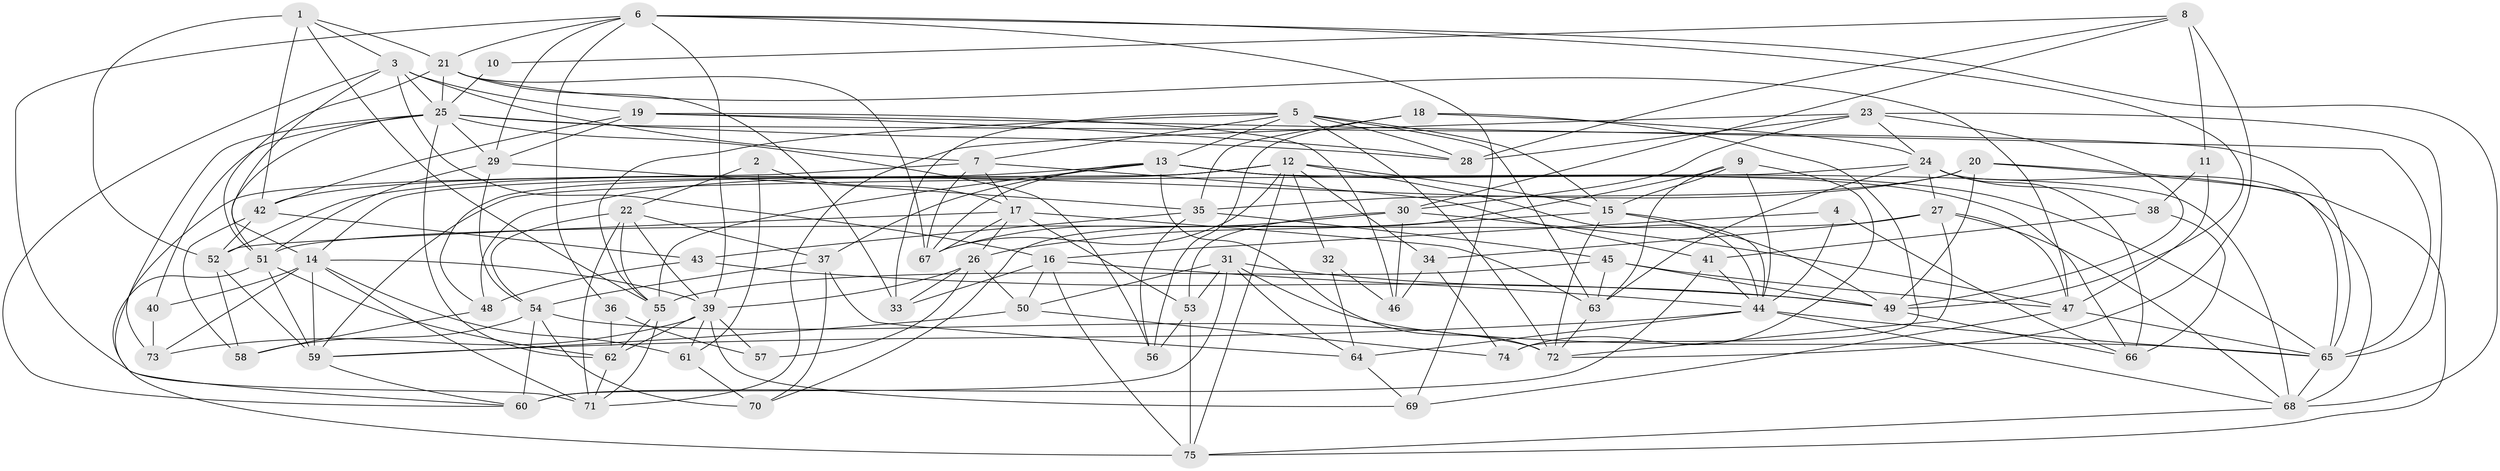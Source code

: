 // original degree distribution, {5: 0.2348993288590604, 3: 0.26174496644295303, 4: 0.30201342281879195, 6: 0.06711409395973154, 2: 0.10738255033557047, 7: 0.013422818791946308, 9: 0.013422818791946308}
// Generated by graph-tools (version 1.1) at 2025/02/03/09/25 03:02:14]
// undirected, 75 vertices, 213 edges
graph export_dot {
graph [start="1"]
  node [color=gray90,style=filled];
  1;
  2;
  3;
  4;
  5;
  6;
  7;
  8;
  9;
  10;
  11;
  12;
  13;
  14;
  15;
  16;
  17;
  18;
  19;
  20;
  21;
  22;
  23;
  24;
  25;
  26;
  27;
  28;
  29;
  30;
  31;
  32;
  33;
  34;
  35;
  36;
  37;
  38;
  39;
  40;
  41;
  42;
  43;
  44;
  45;
  46;
  47;
  48;
  49;
  50;
  51;
  52;
  53;
  54;
  55;
  56;
  57;
  58;
  59;
  60;
  61;
  62;
  63;
  64;
  65;
  66;
  67;
  68;
  69;
  70;
  71;
  72;
  73;
  74;
  75;
  1 -- 3 [weight=1.0];
  1 -- 21 [weight=1.0];
  1 -- 42 [weight=1.0];
  1 -- 52 [weight=1.0];
  1 -- 55 [weight=1.0];
  2 -- 17 [weight=1.0];
  2 -- 22 [weight=1.0];
  2 -- 61 [weight=1.0];
  3 -- 7 [weight=1.0];
  3 -- 14 [weight=1.0];
  3 -- 16 [weight=1.0];
  3 -- 19 [weight=1.0];
  3 -- 25 [weight=1.0];
  3 -- 60 [weight=1.0];
  4 -- 16 [weight=1.0];
  4 -- 44 [weight=1.0];
  4 -- 66 [weight=1.0];
  5 -- 7 [weight=1.0];
  5 -- 13 [weight=1.0];
  5 -- 15 [weight=1.0];
  5 -- 28 [weight=1.0];
  5 -- 33 [weight=1.0];
  5 -- 55 [weight=1.0];
  5 -- 63 [weight=1.0];
  5 -- 72 [weight=1.0];
  6 -- 21 [weight=1.0];
  6 -- 29 [weight=1.0];
  6 -- 36 [weight=1.0];
  6 -- 39 [weight=1.0];
  6 -- 49 [weight=1.0];
  6 -- 68 [weight=1.0];
  6 -- 69 [weight=1.0];
  6 -- 71 [weight=1.0];
  7 -- 17 [weight=1.0];
  7 -- 41 [weight=1.0];
  7 -- 60 [weight=1.0];
  7 -- 67 [weight=1.0];
  8 -- 10 [weight=1.0];
  8 -- 11 [weight=1.0];
  8 -- 28 [weight=1.0];
  8 -- 30 [weight=1.0];
  8 -- 72 [weight=1.0];
  9 -- 15 [weight=1.0];
  9 -- 44 [weight=1.0];
  9 -- 63 [weight=1.0];
  9 -- 70 [weight=1.0];
  9 -- 74 [weight=1.0];
  10 -- 25 [weight=1.0];
  11 -- 38 [weight=1.0];
  11 -- 47 [weight=1.0];
  12 -- 14 [weight=1.0];
  12 -- 15 [weight=1.0];
  12 -- 32 [weight=1.0];
  12 -- 34 [weight=1.0];
  12 -- 44 [weight=1.0];
  12 -- 48 [weight=1.0];
  12 -- 52 [weight=1.0];
  12 -- 67 [weight=1.0];
  12 -- 75 [weight=1.0];
  13 -- 37 [weight=1.0];
  13 -- 42 [weight=1.0];
  13 -- 55 [weight=1.0];
  13 -- 65 [weight=1.0];
  13 -- 66 [weight=1.0];
  13 -- 67 [weight=1.0];
  13 -- 68 [weight=1.0];
  13 -- 72 [weight=1.0];
  14 -- 39 [weight=1.0];
  14 -- 40 [weight=1.0];
  14 -- 59 [weight=1.0];
  14 -- 61 [weight=1.0];
  14 -- 71 [weight=1.0];
  14 -- 73 [weight=1.0];
  15 -- 26 [weight=1.0];
  15 -- 44 [weight=1.0];
  15 -- 49 [weight=1.0];
  15 -- 72 [weight=1.0];
  16 -- 33 [weight=1.0];
  16 -- 44 [weight=1.0];
  16 -- 50 [weight=1.0];
  16 -- 75 [weight=1.0];
  17 -- 26 [weight=1.0];
  17 -- 52 [weight=1.0];
  17 -- 53 [weight=1.0];
  17 -- 63 [weight=1.0];
  17 -- 67 [weight=1.0];
  18 -- 24 [weight=1.0];
  18 -- 35 [weight=1.0];
  18 -- 56 [weight=1.0];
  18 -- 74 [weight=1.0];
  19 -- 28 [weight=1.0];
  19 -- 29 [weight=1.0];
  19 -- 42 [weight=1.0];
  19 -- 46 [weight=1.0];
  19 -- 65 [weight=1.0];
  20 -- 35 [weight=1.0];
  20 -- 48 [weight=1.0];
  20 -- 49 [weight=1.0];
  20 -- 65 [weight=1.0];
  20 -- 75 [weight=1.0];
  21 -- 25 [weight=1.0];
  21 -- 33 [weight=1.0];
  21 -- 47 [weight=2.0];
  21 -- 51 [weight=2.0];
  21 -- 67 [weight=1.0];
  22 -- 37 [weight=1.0];
  22 -- 39 [weight=1.0];
  22 -- 54 [weight=1.0];
  22 -- 55 [weight=1.0];
  22 -- 71 [weight=1.0];
  23 -- 24 [weight=1.0];
  23 -- 28 [weight=1.0];
  23 -- 30 [weight=1.0];
  23 -- 49 [weight=1.0];
  23 -- 65 [weight=1.0];
  23 -- 71 [weight=1.0];
  24 -- 27 [weight=1.0];
  24 -- 38 [weight=1.0];
  24 -- 59 [weight=1.0];
  24 -- 63 [weight=1.0];
  24 -- 66 [weight=1.0];
  24 -- 68 [weight=1.0];
  25 -- 28 [weight=1.0];
  25 -- 29 [weight=1.0];
  25 -- 40 [weight=1.0];
  25 -- 51 [weight=1.0];
  25 -- 56 [weight=1.0];
  25 -- 62 [weight=1.0];
  25 -- 65 [weight=1.0];
  25 -- 73 [weight=2.0];
  26 -- 33 [weight=1.0];
  26 -- 39 [weight=1.0];
  26 -- 50 [weight=1.0];
  26 -- 57 [weight=1.0];
  27 -- 34 [weight=1.0];
  27 -- 47 [weight=1.0];
  27 -- 51 [weight=1.0];
  27 -- 68 [weight=1.0];
  27 -- 72 [weight=1.0];
  29 -- 35 [weight=1.0];
  29 -- 51 [weight=1.0];
  29 -- 54 [weight=1.0];
  30 -- 46 [weight=1.0];
  30 -- 47 [weight=1.0];
  30 -- 53 [weight=1.0];
  30 -- 67 [weight=1.0];
  31 -- 49 [weight=1.0];
  31 -- 50 [weight=1.0];
  31 -- 53 [weight=1.0];
  31 -- 60 [weight=1.0];
  31 -- 64 [weight=1.0];
  31 -- 65 [weight=1.0];
  32 -- 46 [weight=1.0];
  32 -- 64 [weight=1.0];
  34 -- 46 [weight=1.0];
  34 -- 74 [weight=2.0];
  35 -- 43 [weight=1.0];
  35 -- 45 [weight=1.0];
  35 -- 56 [weight=1.0];
  36 -- 57 [weight=1.0];
  36 -- 62 [weight=1.0];
  37 -- 54 [weight=1.0];
  37 -- 64 [weight=1.0];
  37 -- 70 [weight=1.0];
  38 -- 41 [weight=1.0];
  38 -- 66 [weight=1.0];
  39 -- 57 [weight=1.0];
  39 -- 61 [weight=1.0];
  39 -- 62 [weight=1.0];
  39 -- 69 [weight=1.0];
  39 -- 73 [weight=1.0];
  40 -- 73 [weight=1.0];
  41 -- 44 [weight=1.0];
  41 -- 60 [weight=2.0];
  42 -- 43 [weight=1.0];
  42 -- 52 [weight=1.0];
  42 -- 58 [weight=1.0];
  43 -- 48 [weight=1.0];
  43 -- 49 [weight=1.0];
  44 -- 59 [weight=1.0];
  44 -- 64 [weight=1.0];
  44 -- 65 [weight=1.0];
  44 -- 68 [weight=1.0];
  45 -- 47 [weight=1.0];
  45 -- 49 [weight=1.0];
  45 -- 55 [weight=1.0];
  45 -- 63 [weight=1.0];
  47 -- 65 [weight=1.0];
  47 -- 69 [weight=1.0];
  48 -- 58 [weight=1.0];
  49 -- 66 [weight=1.0];
  50 -- 59 [weight=1.0];
  50 -- 74 [weight=1.0];
  51 -- 59 [weight=1.0];
  51 -- 62 [weight=1.0];
  51 -- 75 [weight=1.0];
  52 -- 58 [weight=1.0];
  52 -- 59 [weight=1.0];
  53 -- 56 [weight=2.0];
  53 -- 75 [weight=2.0];
  54 -- 58 [weight=1.0];
  54 -- 60 [weight=1.0];
  54 -- 70 [weight=1.0];
  54 -- 72 [weight=1.0];
  55 -- 62 [weight=1.0];
  55 -- 71 [weight=1.0];
  59 -- 60 [weight=1.0];
  61 -- 70 [weight=1.0];
  62 -- 71 [weight=1.0];
  63 -- 72 [weight=1.0];
  64 -- 69 [weight=1.0];
  65 -- 68 [weight=1.0];
  68 -- 75 [weight=1.0];
}
